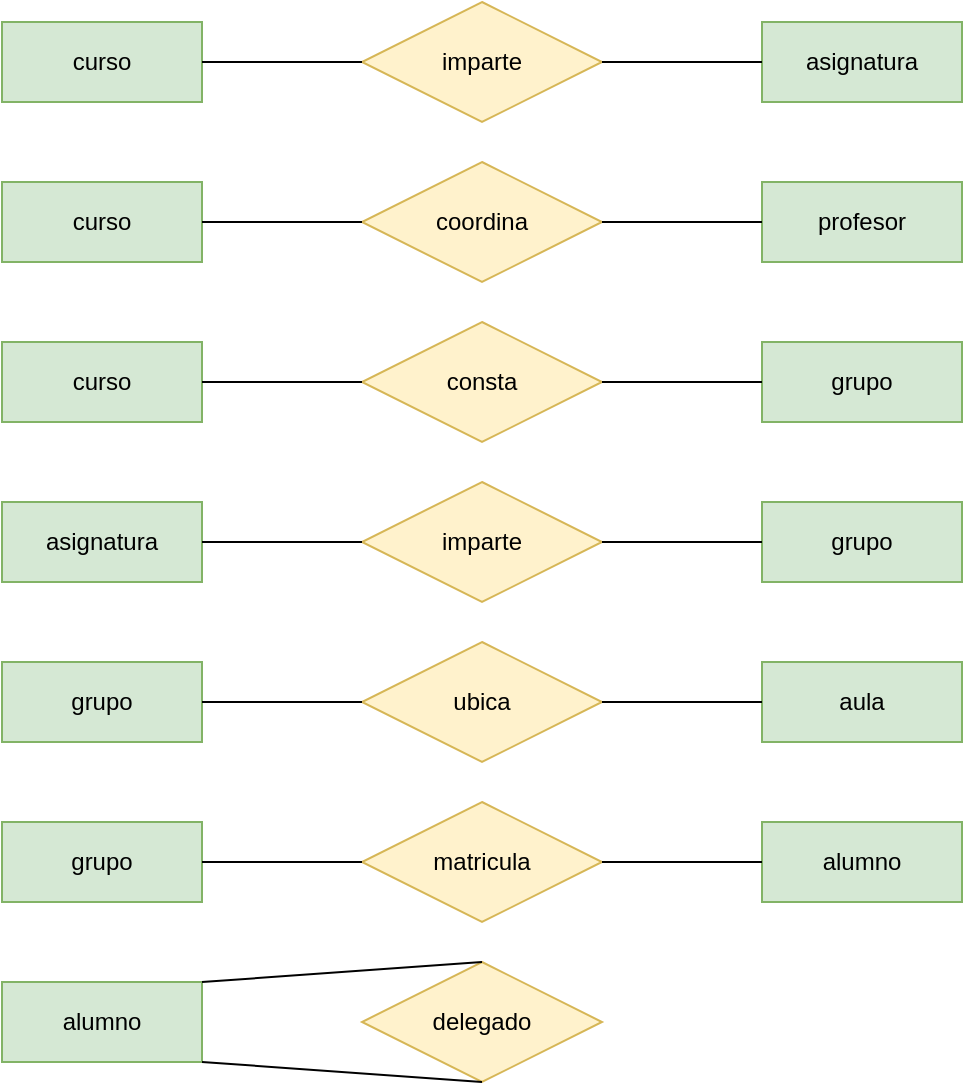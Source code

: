<mxfile version="20.5.1" type="github" pages="4"><diagram id="TC0Hv5AZX2qjmcJ6zDMy" name="Paso 1"><mxGraphModel dx="1304" dy="567" grid="1" gridSize="10" guides="1" tooltips="1" connect="1" arrows="1" fold="1" page="1" pageScale="1" pageWidth="827" pageHeight="1169" math="0" shadow="0"><root><mxCell id="0"/><mxCell id="1" parent="0"/><mxCell id="OsFMg6YtPlzBFQApEZYc-5" value="asignatura" style="whiteSpace=wrap;html=1;align=center;fillColor=#d5e8d4;strokeColor=#82b366;" vertex="1" parent="1"><mxGeometry x="440" y="320" width="100" height="40" as="geometry"/></mxCell><mxCell id="OsFMg6YtPlzBFQApEZYc-6" value="curso" style="whiteSpace=wrap;html=1;align=center;fillColor=#d5e8d4;strokeColor=#82b366;" vertex="1" parent="1"><mxGeometry x="60" y="320" width="100" height="40" as="geometry"/></mxCell><mxCell id="OsFMg6YtPlzBFQApEZYc-7" value="imparte" style="shape=rhombus;perimeter=rhombusPerimeter;whiteSpace=wrap;html=1;align=center;fillColor=#fff2cc;strokeColor=#d6b656;" vertex="1" parent="1"><mxGeometry x="240" y="310" width="120" height="60" as="geometry"/></mxCell><mxCell id="OsFMg6YtPlzBFQApEZYc-13" value="curso" style="whiteSpace=wrap;html=1;align=center;fillColor=#d5e8d4;strokeColor=#82b366;" vertex="1" parent="1"><mxGeometry x="60" y="400" width="100" height="40" as="geometry"/></mxCell><mxCell id="OsFMg6YtPlzBFQApEZYc-14" value="coordina" style="shape=rhombus;perimeter=rhombusPerimeter;whiteSpace=wrap;html=1;align=center;fillColor=#fff2cc;strokeColor=#d6b656;" vertex="1" parent="1"><mxGeometry x="240" y="390" width="120" height="60" as="geometry"/></mxCell><mxCell id="OsFMg6YtPlzBFQApEZYc-15" value="profesor" style="whiteSpace=wrap;html=1;align=center;fillColor=#d5e8d4;strokeColor=#82b366;" vertex="1" parent="1"><mxGeometry x="440" y="400" width="100" height="40" as="geometry"/></mxCell><mxCell id="OsFMg6YtPlzBFQApEZYc-16" value="curso" style="whiteSpace=wrap;html=1;align=center;fillColor=#d5e8d4;strokeColor=#82b366;" vertex="1" parent="1"><mxGeometry x="60" y="480" width="100" height="40" as="geometry"/></mxCell><mxCell id="OsFMg6YtPlzBFQApEZYc-17" value="consta" style="shape=rhombus;perimeter=rhombusPerimeter;whiteSpace=wrap;html=1;align=center;fillColor=#fff2cc;strokeColor=#d6b656;" vertex="1" parent="1"><mxGeometry x="240" y="470" width="120" height="60" as="geometry"/></mxCell><mxCell id="OsFMg6YtPlzBFQApEZYc-18" value="grupo" style="whiteSpace=wrap;html=1;align=center;fillColor=#d5e8d4;strokeColor=#82b366;" vertex="1" parent="1"><mxGeometry x="440" y="480" width="100" height="40" as="geometry"/></mxCell><mxCell id="OsFMg6YtPlzBFQApEZYc-19" value="asignatura" style="whiteSpace=wrap;html=1;align=center;fillColor=#d5e8d4;strokeColor=#82b366;" vertex="1" parent="1"><mxGeometry x="60" y="560" width="100" height="40" as="geometry"/></mxCell><mxCell id="OsFMg6YtPlzBFQApEZYc-20" value="imparte" style="shape=rhombus;perimeter=rhombusPerimeter;whiteSpace=wrap;html=1;align=center;fillColor=#fff2cc;strokeColor=#d6b656;" vertex="1" parent="1"><mxGeometry x="240" y="550" width="120" height="60" as="geometry"/></mxCell><mxCell id="OsFMg6YtPlzBFQApEZYc-21" value="grupo" style="whiteSpace=wrap;html=1;align=center;fillColor=#d5e8d4;strokeColor=#82b366;" vertex="1" parent="1"><mxGeometry x="440" y="560" width="100" height="40" as="geometry"/></mxCell><mxCell id="OsFMg6YtPlzBFQApEZYc-22" value="grupo" style="whiteSpace=wrap;html=1;align=center;fillColor=#d5e8d4;strokeColor=#82b366;" vertex="1" parent="1"><mxGeometry x="60" y="640" width="100" height="40" as="geometry"/></mxCell><mxCell id="OsFMg6YtPlzBFQApEZYc-23" value="ubica" style="shape=rhombus;perimeter=rhombusPerimeter;whiteSpace=wrap;html=1;align=center;fillColor=#fff2cc;strokeColor=#d6b656;" vertex="1" parent="1"><mxGeometry x="240" y="630" width="120" height="60" as="geometry"/></mxCell><mxCell id="OsFMg6YtPlzBFQApEZYc-24" value="aula" style="whiteSpace=wrap;html=1;align=center;fillColor=#d5e8d4;strokeColor=#82b366;" vertex="1" parent="1"><mxGeometry x="440" y="640" width="100" height="40" as="geometry"/></mxCell><mxCell id="OsFMg6YtPlzBFQApEZYc-26" value="grupo" style="whiteSpace=wrap;html=1;align=center;fillColor=#d5e8d4;strokeColor=#82b366;" vertex="1" parent="1"><mxGeometry x="60" y="720" width="100" height="40" as="geometry"/></mxCell><mxCell id="OsFMg6YtPlzBFQApEZYc-28" value="matricula" style="shape=rhombus;perimeter=rhombusPerimeter;whiteSpace=wrap;html=1;align=center;fillColor=#fff2cc;strokeColor=#d6b656;" vertex="1" parent="1"><mxGeometry x="240" y="710" width="120" height="60" as="geometry"/></mxCell><mxCell id="OsFMg6YtPlzBFQApEZYc-29" value="delegado" style="shape=rhombus;perimeter=rhombusPerimeter;whiteSpace=wrap;html=1;align=center;fillColor=#fff2cc;strokeColor=#d6b656;" vertex="1" parent="1"><mxGeometry x="240" y="790" width="120" height="60" as="geometry"/></mxCell><mxCell id="OsFMg6YtPlzBFQApEZYc-30" value="alumno" style="whiteSpace=wrap;html=1;align=center;fillColor=#d5e8d4;strokeColor=#82b366;" vertex="1" parent="1"><mxGeometry x="440" y="720" width="100" height="40" as="geometry"/></mxCell><mxCell id="OsFMg6YtPlzBFQApEZYc-31" value="alumno" style="whiteSpace=wrap;html=1;align=center;fillColor=#d5e8d4;strokeColor=#82b366;" vertex="1" parent="1"><mxGeometry x="60" y="800" width="100" height="40" as="geometry"/></mxCell><mxCell id="OsFMg6YtPlzBFQApEZYc-32" value="" style="endArrow=none;html=1;rounded=0;exitX=1;exitY=1;exitDx=0;exitDy=0;entryX=0.5;entryY=1;entryDx=0;entryDy=0;" edge="1" parent="1" source="OsFMg6YtPlzBFQApEZYc-31" target="OsFMg6YtPlzBFQApEZYc-29"><mxGeometry relative="1" as="geometry"><mxPoint x="190" y="880" as="sourcePoint"/><mxPoint x="350" y="880" as="targetPoint"/></mxGeometry></mxCell><mxCell id="OsFMg6YtPlzBFQApEZYc-33" value="" style="endArrow=none;html=1;rounded=0;entryX=0.5;entryY=0;entryDx=0;entryDy=0;exitX=1;exitY=0;exitDx=0;exitDy=0;" edge="1" parent="1" source="OsFMg6YtPlzBFQApEZYc-31" target="OsFMg6YtPlzBFQApEZYc-29"><mxGeometry relative="1" as="geometry"><mxPoint x="180" y="780" as="sourcePoint"/><mxPoint x="320" y="780" as="targetPoint"/></mxGeometry></mxCell><mxCell id="OsFMg6YtPlzBFQApEZYc-34" value="" style="endArrow=none;html=1;rounded=0;exitX=1;exitY=0.5;exitDx=0;exitDy=0;entryX=0;entryY=0.5;entryDx=0;entryDy=0;" edge="1" parent="1" source="OsFMg6YtPlzBFQApEZYc-26" target="OsFMg6YtPlzBFQApEZYc-28"><mxGeometry relative="1" as="geometry"><mxPoint x="180" y="770" as="sourcePoint"/><mxPoint x="340" y="770" as="targetPoint"/></mxGeometry></mxCell><mxCell id="OsFMg6YtPlzBFQApEZYc-35" value="" style="endArrow=none;html=1;rounded=0;exitX=1;exitY=0.5;exitDx=0;exitDy=0;entryX=0;entryY=0.5;entryDx=0;entryDy=0;" edge="1" parent="1" source="OsFMg6YtPlzBFQApEZYc-28" target="OsFMg6YtPlzBFQApEZYc-30"><mxGeometry relative="1" as="geometry"><mxPoint x="390" y="700" as="sourcePoint"/><mxPoint x="550" y="700" as="targetPoint"/></mxGeometry></mxCell><mxCell id="OsFMg6YtPlzBFQApEZYc-36" value="" style="endArrow=none;html=1;rounded=0;exitX=1;exitY=0.5;exitDx=0;exitDy=0;entryX=0;entryY=0.5;entryDx=0;entryDy=0;" edge="1" parent="1" source="OsFMg6YtPlzBFQApEZYc-23" target="OsFMg6YtPlzBFQApEZYc-24"><mxGeometry relative="1" as="geometry"><mxPoint x="430" y="690" as="sourcePoint"/><mxPoint x="590" y="690" as="targetPoint"/></mxGeometry></mxCell><mxCell id="OsFMg6YtPlzBFQApEZYc-37" value="" style="endArrow=none;html=1;rounded=0;exitX=1;exitY=0.5;exitDx=0;exitDy=0;entryX=0;entryY=0.5;entryDx=0;entryDy=0;" edge="1" parent="1" source="OsFMg6YtPlzBFQApEZYc-22" target="OsFMg6YtPlzBFQApEZYc-23"><mxGeometry relative="1" as="geometry"><mxPoint x="220" y="610" as="sourcePoint"/><mxPoint x="380" y="610" as="targetPoint"/></mxGeometry></mxCell><mxCell id="OsFMg6YtPlzBFQApEZYc-38" value="" style="endArrow=none;html=1;rounded=0;exitX=1;exitY=0.5;exitDx=0;exitDy=0;entryX=0;entryY=0.5;entryDx=0;entryDy=0;" edge="1" parent="1" source="OsFMg6YtPlzBFQApEZYc-19" target="OsFMg6YtPlzBFQApEZYc-20"><mxGeometry relative="1" as="geometry"><mxPoint x="230" y="620" as="sourcePoint"/><mxPoint x="390" y="620" as="targetPoint"/></mxGeometry></mxCell><mxCell id="OsFMg6YtPlzBFQApEZYc-39" value="" style="endArrow=none;html=1;rounded=0;exitX=1;exitY=0.5;exitDx=0;exitDy=0;entryX=0;entryY=0.5;entryDx=0;entryDy=0;" edge="1" parent="1" source="OsFMg6YtPlzBFQApEZYc-20" target="OsFMg6YtPlzBFQApEZYc-21"><mxGeometry relative="1" as="geometry"><mxPoint x="410" y="550" as="sourcePoint"/><mxPoint x="570" y="550" as="targetPoint"/></mxGeometry></mxCell><mxCell id="OsFMg6YtPlzBFQApEZYc-40" value="" style="endArrow=none;html=1;rounded=0;exitX=1;exitY=0.5;exitDx=0;exitDy=0;entryX=0;entryY=0.5;entryDx=0;entryDy=0;" edge="1" parent="1" source="OsFMg6YtPlzBFQApEZYc-17" target="OsFMg6YtPlzBFQApEZYc-18"><mxGeometry relative="1" as="geometry"><mxPoint x="410" y="440" as="sourcePoint"/><mxPoint x="570" y="440" as="targetPoint"/></mxGeometry></mxCell><mxCell id="OsFMg6YtPlzBFQApEZYc-41" value="" style="endArrow=none;html=1;rounded=0;exitX=1;exitY=0.5;exitDx=0;exitDy=0;entryX=0;entryY=0.5;entryDx=0;entryDy=0;" edge="1" parent="1" source="OsFMg6YtPlzBFQApEZYc-16" target="OsFMg6YtPlzBFQApEZYc-17"><mxGeometry relative="1" as="geometry"><mxPoint x="220" y="460" as="sourcePoint"/><mxPoint x="380" y="460" as="targetPoint"/></mxGeometry></mxCell><mxCell id="OsFMg6YtPlzBFQApEZYc-42" value="" style="endArrow=none;html=1;rounded=0;exitX=1;exitY=0.5;exitDx=0;exitDy=0;entryX=0;entryY=0.5;entryDx=0;entryDy=0;" edge="1" parent="1" source="OsFMg6YtPlzBFQApEZYc-13" target="OsFMg6YtPlzBFQApEZYc-14"><mxGeometry relative="1" as="geometry"><mxPoint x="210" y="380" as="sourcePoint"/><mxPoint x="370" y="380" as="targetPoint"/></mxGeometry></mxCell><mxCell id="OsFMg6YtPlzBFQApEZYc-43" value="" style="endArrow=none;html=1;rounded=0;exitX=1;exitY=0.5;exitDx=0;exitDy=0;entryX=0;entryY=0.5;entryDx=0;entryDy=0;" edge="1" parent="1" source="OsFMg6YtPlzBFQApEZYc-14" target="OsFMg6YtPlzBFQApEZYc-15"><mxGeometry relative="1" as="geometry"><mxPoint x="390" y="380" as="sourcePoint"/><mxPoint x="550" y="380" as="targetPoint"/></mxGeometry></mxCell><mxCell id="OsFMg6YtPlzBFQApEZYc-44" value="" style="endArrow=none;html=1;rounded=0;exitX=1;exitY=0.5;exitDx=0;exitDy=0;entryX=0;entryY=0.5;entryDx=0;entryDy=0;" edge="1" parent="1" source="OsFMg6YtPlzBFQApEZYc-7" target="OsFMg6YtPlzBFQApEZYc-5"><mxGeometry relative="1" as="geometry"><mxPoint x="370" y="380" as="sourcePoint"/><mxPoint x="530" y="380" as="targetPoint"/></mxGeometry></mxCell><mxCell id="OsFMg6YtPlzBFQApEZYc-45" value="" style="endArrow=none;html=1;rounded=0;exitX=1;exitY=0.5;exitDx=0;exitDy=0;entryX=0;entryY=0.5;entryDx=0;entryDy=0;" edge="1" parent="1" source="OsFMg6YtPlzBFQApEZYc-6" target="OsFMg6YtPlzBFQApEZYc-7"><mxGeometry relative="1" as="geometry"><mxPoint x="200" y="300" as="sourcePoint"/><mxPoint x="360" y="310" as="targetPoint"/></mxGeometry></mxCell></root></mxGraphModel></diagram><diagram name="Paso 2" id="OcumErJ5Cbqp-bGHdsdq"><mxGraphModel dx="1108" dy="482" grid="1" gridSize="10" guides="1" tooltips="1" connect="1" arrows="1" fold="1" page="1" pageScale="1" pageWidth="827" pageHeight="1169" math="0" shadow="0"><root><mxCell id="LqQpkhVEGq5_fsGBJdNf-0"/><mxCell id="LqQpkhVEGq5_fsGBJdNf-1" parent="LqQpkhVEGq5_fsGBJdNf-0"/><mxCell id="LqQpkhVEGq5_fsGBJdNf-3" value="asignatura" style="whiteSpace=wrap;html=1;align=center;fillColor=#d5e8d4;strokeColor=#82b366;" vertex="1" parent="LqQpkhVEGq5_fsGBJdNf-1"><mxGeometry x="1210" y="320" width="100" height="40" as="geometry"/></mxCell><mxCell id="LqQpkhVEGq5_fsGBJdNf-4" value="curso" style="whiteSpace=wrap;html=1;align=center;fillColor=#d5e8d4;strokeColor=#82b366;" vertex="1" parent="LqQpkhVEGq5_fsGBJdNf-1"><mxGeometry x="810" y="320" width="100" height="40" as="geometry"/></mxCell><mxCell id="LqQpkhVEGq5_fsGBJdNf-5" value="imparte" style="shape=rhombus;perimeter=rhombusPerimeter;whiteSpace=wrap;html=1;align=center;fillColor=#fff2cc;strokeColor=#d6b656;" vertex="1" parent="LqQpkhVEGq5_fsGBJdNf-1"><mxGeometry x="990" y="310" width="120" height="60" as="geometry"/></mxCell><mxCell id="LqQpkhVEGq5_fsGBJdNf-7" value="coordina" style="shape=rhombus;perimeter=rhombusPerimeter;whiteSpace=wrap;html=1;align=center;fillColor=#fff2cc;strokeColor=#d6b656;" vertex="1" parent="LqQpkhVEGq5_fsGBJdNf-1"><mxGeometry x="800" y="450" width="120" height="60" as="geometry"/></mxCell><mxCell id="LqQpkhVEGq5_fsGBJdNf-8" value="profesor" style="whiteSpace=wrap;html=1;align=center;fillColor=#d5e8d4;strokeColor=#82b366;" vertex="1" parent="LqQpkhVEGq5_fsGBJdNf-1"><mxGeometry x="810" y="600" width="100" height="40" as="geometry"/></mxCell><mxCell id="LqQpkhVEGq5_fsGBJdNf-10" value="consta" style="shape=rhombus;perimeter=rhombusPerimeter;whiteSpace=wrap;html=1;align=center;fillColor=#fff2cc;strokeColor=#d6b656;" vertex="1" parent="LqQpkhVEGq5_fsGBJdNf-1"><mxGeometry x="600" y="310" width="120" height="60" as="geometry"/></mxCell><mxCell id="LqQpkhVEGq5_fsGBJdNf-11" value="grupo" style="whiteSpace=wrap;html=1;align=center;fillColor=#d5e8d4;strokeColor=#82b366;" vertex="1" parent="LqQpkhVEGq5_fsGBJdNf-1"><mxGeometry x="420" y="320" width="100" height="40" as="geometry"/></mxCell><mxCell id="LqQpkhVEGq5_fsGBJdNf-13" value="imparte" style="shape=rhombus;perimeter=rhombusPerimeter;whiteSpace=wrap;html=1;align=center;fillColor=#fff2cc;strokeColor=#d6b656;" vertex="1" parent="LqQpkhVEGq5_fsGBJdNf-1"><mxGeometry x="1400" y="310" width="120" height="60" as="geometry"/></mxCell><mxCell id="LqQpkhVEGq5_fsGBJdNf-14" value="grupo" style="whiteSpace=wrap;html=1;align=center;fillColor=#d5e8d4;strokeColor=#82b366;" vertex="1" parent="LqQpkhVEGq5_fsGBJdNf-1"><mxGeometry x="1610" y="320" width="100" height="40" as="geometry"/></mxCell><mxCell id="LqQpkhVEGq5_fsGBJdNf-16" value="ubica" style="shape=rhombus;perimeter=rhombusPerimeter;whiteSpace=wrap;html=1;align=center;fillColor=#fff2cc;strokeColor=#d6b656;" vertex="1" parent="LqQpkhVEGq5_fsGBJdNf-1"><mxGeometry x="1800" y="310" width="120" height="60" as="geometry"/></mxCell><mxCell id="LqQpkhVEGq5_fsGBJdNf-17" value="aula" style="whiteSpace=wrap;html=1;align=center;fillColor=#d5e8d4;strokeColor=#82b366;" vertex="1" parent="LqQpkhVEGq5_fsGBJdNf-1"><mxGeometry x="2000" y="320" width="100" height="40" as="geometry"/></mxCell><mxCell id="LqQpkhVEGq5_fsGBJdNf-19" value="matricula" style="shape=rhombus;perimeter=rhombusPerimeter;whiteSpace=wrap;html=1;align=center;fillColor=#fff2cc;strokeColor=#d6b656;" vertex="1" parent="LqQpkhVEGq5_fsGBJdNf-1"><mxGeometry x="1600" y="450" width="120" height="60" as="geometry"/></mxCell><mxCell id="LqQpkhVEGq5_fsGBJdNf-20" value="delegado" style="shape=rhombus;perimeter=rhombusPerimeter;whiteSpace=wrap;html=1;align=center;fillColor=#fff2cc;strokeColor=#d6b656;" vertex="1" parent="LqQpkhVEGq5_fsGBJdNf-1"><mxGeometry x="1600" y="720" width="120" height="60" as="geometry"/></mxCell><mxCell id="LqQpkhVEGq5_fsGBJdNf-21" value="alumno" style="whiteSpace=wrap;html=1;align=center;fillColor=#d5e8d4;strokeColor=#82b366;" vertex="1" parent="LqQpkhVEGq5_fsGBJdNf-1"><mxGeometry x="1610" y="610" width="100" height="40" as="geometry"/></mxCell><mxCell id="LqQpkhVEGq5_fsGBJdNf-27" value="" style="endArrow=none;html=1;rounded=0;exitX=1;exitY=0.5;exitDx=0;exitDy=0;entryX=0;entryY=0.5;entryDx=0;entryDy=0;" edge="1" parent="LqQpkhVEGq5_fsGBJdNf-1" source="LqQpkhVEGq5_fsGBJdNf-16" target="LqQpkhVEGq5_fsGBJdNf-17"><mxGeometry relative="1" as="geometry"><mxPoint x="1990" y="370" as="sourcePoint"/><mxPoint x="2150" y="370" as="targetPoint"/></mxGeometry></mxCell><mxCell id="LqQpkhVEGq5_fsGBJdNf-29" value="" style="endArrow=none;html=1;rounded=0;exitX=1;exitY=0.5;exitDx=0;exitDy=0;entryX=0;entryY=0.5;entryDx=0;entryDy=0;" edge="1" parent="LqQpkhVEGq5_fsGBJdNf-1" source="LqQpkhVEGq5_fsGBJdNf-3" target="LqQpkhVEGq5_fsGBJdNf-13"><mxGeometry relative="1" as="geometry"><mxPoint x="1320" y="340" as="sourcePoint"/><mxPoint x="1550" y="380" as="targetPoint"/></mxGeometry></mxCell><mxCell id="LqQpkhVEGq5_fsGBJdNf-30" value="" style="endArrow=none;html=1;rounded=0;exitX=1;exitY=0.5;exitDx=0;exitDy=0;entryX=0;entryY=0.5;entryDx=0;entryDy=0;" edge="1" parent="LqQpkhVEGq5_fsGBJdNf-1" source="LqQpkhVEGq5_fsGBJdNf-13" target="LqQpkhVEGq5_fsGBJdNf-14"><mxGeometry relative="1" as="geometry"><mxPoint x="1570" y="310" as="sourcePoint"/><mxPoint x="1730" y="310" as="targetPoint"/></mxGeometry></mxCell><mxCell id="LqQpkhVEGq5_fsGBJdNf-34" value="" style="endArrow=none;html=1;rounded=0;exitX=0.5;exitY=1;exitDx=0;exitDy=0;entryX=0.5;entryY=0;entryDx=0;entryDy=0;" edge="1" parent="LqQpkhVEGq5_fsGBJdNf-1" source="LqQpkhVEGq5_fsGBJdNf-7" target="LqQpkhVEGq5_fsGBJdNf-8"><mxGeometry relative="1" as="geometry"><mxPoint x="1140" y="380" as="sourcePoint"/><mxPoint x="1300" y="380" as="targetPoint"/></mxGeometry></mxCell><mxCell id="LqQpkhVEGq5_fsGBJdNf-35" value="" style="endArrow=none;html=1;rounded=0;exitX=1;exitY=0.5;exitDx=0;exitDy=0;entryX=0;entryY=0.5;entryDx=0;entryDy=0;" edge="1" parent="LqQpkhVEGq5_fsGBJdNf-1" source="LqQpkhVEGq5_fsGBJdNf-5" target="LqQpkhVEGq5_fsGBJdNf-3"><mxGeometry relative="1" as="geometry"><mxPoint x="1120" y="380" as="sourcePoint"/><mxPoint x="1280" y="380" as="targetPoint"/></mxGeometry></mxCell><mxCell id="LqQpkhVEGq5_fsGBJdNf-36" value="" style="endArrow=none;html=1;rounded=0;exitX=1;exitY=0.5;exitDx=0;exitDy=0;entryX=0;entryY=0.5;entryDx=0;entryDy=0;" edge="1" parent="LqQpkhVEGq5_fsGBJdNf-1" source="LqQpkhVEGq5_fsGBJdNf-4" target="LqQpkhVEGq5_fsGBJdNf-5"><mxGeometry relative="1" as="geometry"><mxPoint x="950" y="300" as="sourcePoint"/><mxPoint x="1110" y="310" as="targetPoint"/></mxGeometry></mxCell><mxCell id="xXUNxVzltcIijGEUnSV3-0" value="" style="endArrow=none;html=1;rounded=0;exitX=0.5;exitY=0;exitDx=0;exitDy=0;entryX=0.5;entryY=1;entryDx=0;entryDy=0;" edge="1" parent="LqQpkhVEGq5_fsGBJdNf-1" source="LqQpkhVEGq5_fsGBJdNf-7" target="LqQpkhVEGq5_fsGBJdNf-4"><mxGeometry relative="1" as="geometry"><mxPoint x="850" y="410" as="sourcePoint"/><mxPoint x="1010" y="410" as="targetPoint"/></mxGeometry></mxCell><mxCell id="xXUNxVzltcIijGEUnSV3-1" value="" style="endArrow=none;html=1;rounded=0;entryX=0;entryY=0.5;entryDx=0;entryDy=0;exitX=1;exitY=0.5;exitDx=0;exitDy=0;" edge="1" parent="LqQpkhVEGq5_fsGBJdNf-1" source="LqQpkhVEGq5_fsGBJdNf-10" target="LqQpkhVEGq5_fsGBJdNf-4"><mxGeometry relative="1" as="geometry"><mxPoint x="620" y="420" as="sourcePoint"/><mxPoint x="780" y="420" as="targetPoint"/></mxGeometry></mxCell><mxCell id="xXUNxVzltcIijGEUnSV3-2" value="" style="endArrow=none;html=1;rounded=0;exitX=1;exitY=0.5;exitDx=0;exitDy=0;entryX=0;entryY=0.5;entryDx=0;entryDy=0;" edge="1" parent="LqQpkhVEGq5_fsGBJdNf-1" source="LqQpkhVEGq5_fsGBJdNf-11" target="LqQpkhVEGq5_fsGBJdNf-10"><mxGeometry relative="1" as="geometry"><mxPoint x="500" y="390" as="sourcePoint"/><mxPoint x="660" y="390" as="targetPoint"/></mxGeometry></mxCell><mxCell id="xXUNxVzltcIijGEUnSV3-3" value="" style="endArrow=none;html=1;rounded=0;entryX=0;entryY=0.5;entryDx=0;entryDy=0;exitX=1;exitY=0.5;exitDx=0;exitDy=0;" edge="1" parent="LqQpkhVEGq5_fsGBJdNf-1" source="LqQpkhVEGq5_fsGBJdNf-14" target="LqQpkhVEGq5_fsGBJdNf-16"><mxGeometry relative="1" as="geometry"><mxPoint x="1600" y="440" as="sourcePoint"/><mxPoint x="1760" y="440" as="targetPoint"/></mxGeometry></mxCell><mxCell id="xXUNxVzltcIijGEUnSV3-4" value="" style="endArrow=none;html=1;rounded=0;exitX=0.5;exitY=1;exitDx=0;exitDy=0;entryX=0.5;entryY=0;entryDx=0;entryDy=0;" edge="1" parent="LqQpkhVEGq5_fsGBJdNf-1" source="LqQpkhVEGq5_fsGBJdNf-14" target="LqQpkhVEGq5_fsGBJdNf-19"><mxGeometry relative="1" as="geometry"><mxPoint x="1690" y="430" as="sourcePoint"/><mxPoint x="1850" y="430" as="targetPoint"/></mxGeometry></mxCell><mxCell id="xXUNxVzltcIijGEUnSV3-5" value="" style="endArrow=none;html=1;rounded=0;exitX=0.5;exitY=1;exitDx=0;exitDy=0;entryX=0.5;entryY=0;entryDx=0;entryDy=0;" edge="1" parent="LqQpkhVEGq5_fsGBJdNf-1" source="LqQpkhVEGq5_fsGBJdNf-19" target="LqQpkhVEGq5_fsGBJdNf-21"><mxGeometry relative="1" as="geometry"><mxPoint x="1630" y="560" as="sourcePoint"/><mxPoint x="1790" y="560" as="targetPoint"/></mxGeometry></mxCell><mxCell id="xXUNxVzltcIijGEUnSV3-6" value="" style="endArrow=none;html=1;rounded=0;exitX=0;exitY=1;exitDx=0;exitDy=0;entryX=0;entryY=0.5;entryDx=0;entryDy=0;" edge="1" parent="LqQpkhVEGq5_fsGBJdNf-1" source="LqQpkhVEGq5_fsGBJdNf-21" target="LqQpkhVEGq5_fsGBJdNf-20"><mxGeometry relative="1" as="geometry"><mxPoint x="1440" y="710" as="sourcePoint"/><mxPoint x="1600" y="710" as="targetPoint"/></mxGeometry></mxCell><mxCell id="xXUNxVzltcIijGEUnSV3-7" value="" style="endArrow=none;html=1;rounded=0;exitX=1;exitY=1;exitDx=0;exitDy=0;entryX=1;entryY=0.5;entryDx=0;entryDy=0;" edge="1" parent="LqQpkhVEGq5_fsGBJdNf-1" source="LqQpkhVEGq5_fsGBJdNf-21" target="LqQpkhVEGq5_fsGBJdNf-20"><mxGeometry relative="1" as="geometry"><mxPoint x="1710" y="690" as="sourcePoint"/><mxPoint x="1870" y="690" as="targetPoint"/></mxGeometry></mxCell></root></mxGraphModel></diagram><diagram name="Paso 3" id="QUT-dP-wpBV5YBFnh9FE"><mxGraphModel dx="1108" dy="482" grid="1" gridSize="10" guides="1" tooltips="1" connect="1" arrows="1" fold="1" page="1" pageScale="1" pageWidth="827" pageHeight="1169" math="0" shadow="0"><root><mxCell id="6n3fOjmGaAJ5yE54sguQ-0"/><mxCell id="6n3fOjmGaAJ5yE54sguQ-1" parent="6n3fOjmGaAJ5yE54sguQ-0"/><mxCell id="6n3fOjmGaAJ5yE54sguQ-2" value="asignatura" style="whiteSpace=wrap;html=1;align=center;fillColor=#d5e8d4;strokeColor=#82b366;" vertex="1" parent="6n3fOjmGaAJ5yE54sguQ-1"><mxGeometry x="1210" y="320" width="100" height="40" as="geometry"/></mxCell><mxCell id="6n3fOjmGaAJ5yE54sguQ-3" value="curso" style="whiteSpace=wrap;html=1;align=center;fillColor=#d5e8d4;strokeColor=#82b366;" vertex="1" parent="6n3fOjmGaAJ5yE54sguQ-1"><mxGeometry x="810" y="320" width="100" height="40" as="geometry"/></mxCell><mxCell id="6n3fOjmGaAJ5yE54sguQ-4" value="imparte" style="shape=rhombus;perimeter=rhombusPerimeter;whiteSpace=wrap;html=1;align=center;fillColor=#fff2cc;strokeColor=#d6b656;" vertex="1" parent="6n3fOjmGaAJ5yE54sguQ-1"><mxGeometry x="990" y="310" width="120" height="60" as="geometry"/></mxCell><mxCell id="6n3fOjmGaAJ5yE54sguQ-5" value="coordina" style="shape=rhombus;perimeter=rhombusPerimeter;whiteSpace=wrap;html=1;align=center;fillColor=#fff2cc;strokeColor=#d6b656;" vertex="1" parent="6n3fOjmGaAJ5yE54sguQ-1"><mxGeometry x="800" y="450" width="120" height="60" as="geometry"/></mxCell><mxCell id="6n3fOjmGaAJ5yE54sguQ-6" value="profesor" style="whiteSpace=wrap;html=1;align=center;fillColor=#d5e8d4;strokeColor=#82b366;" vertex="1" parent="6n3fOjmGaAJ5yE54sguQ-1"><mxGeometry x="810" y="600" width="100" height="40" as="geometry"/></mxCell><mxCell id="6n3fOjmGaAJ5yE54sguQ-7" value="consta" style="shape=rhombus;perimeter=rhombusPerimeter;whiteSpace=wrap;html=1;align=center;fillColor=#fff2cc;strokeColor=#d6b656;" vertex="1" parent="6n3fOjmGaAJ5yE54sguQ-1"><mxGeometry x="600" y="310" width="120" height="60" as="geometry"/></mxCell><mxCell id="6n3fOjmGaAJ5yE54sguQ-8" value="grupo" style="whiteSpace=wrap;html=1;align=center;fillColor=#d5e8d4;strokeColor=#82b366;" vertex="1" parent="6n3fOjmGaAJ5yE54sguQ-1"><mxGeometry x="420" y="320" width="100" height="40" as="geometry"/></mxCell><mxCell id="6n3fOjmGaAJ5yE54sguQ-9" value="imparte" style="shape=rhombus;perimeter=rhombusPerimeter;whiteSpace=wrap;html=1;align=center;fillColor=#fff2cc;strokeColor=#d6b656;" vertex="1" parent="6n3fOjmGaAJ5yE54sguQ-1"><mxGeometry x="1400" y="310" width="120" height="60" as="geometry"/></mxCell><mxCell id="6n3fOjmGaAJ5yE54sguQ-10" value="grupo" style="whiteSpace=wrap;html=1;align=center;fillColor=#d5e8d4;strokeColor=#82b366;" vertex="1" parent="6n3fOjmGaAJ5yE54sguQ-1"><mxGeometry x="1610" y="320" width="100" height="40" as="geometry"/></mxCell><mxCell id="6n3fOjmGaAJ5yE54sguQ-11" value="ubica" style="shape=rhombus;perimeter=rhombusPerimeter;whiteSpace=wrap;html=1;align=center;fillColor=#fff2cc;strokeColor=#d6b656;" vertex="1" parent="6n3fOjmGaAJ5yE54sguQ-1"><mxGeometry x="1800" y="310" width="120" height="60" as="geometry"/></mxCell><mxCell id="6n3fOjmGaAJ5yE54sguQ-12" value="aula" style="whiteSpace=wrap;html=1;align=center;fillColor=#d5e8d4;strokeColor=#82b366;" vertex="1" parent="6n3fOjmGaAJ5yE54sguQ-1"><mxGeometry x="2000" y="320" width="100" height="40" as="geometry"/></mxCell><mxCell id="6n3fOjmGaAJ5yE54sguQ-13" value="matricula" style="shape=rhombus;perimeter=rhombusPerimeter;whiteSpace=wrap;html=1;align=center;fillColor=#fff2cc;strokeColor=#d6b656;" vertex="1" parent="6n3fOjmGaAJ5yE54sguQ-1"><mxGeometry x="1600" y="450" width="120" height="60" as="geometry"/></mxCell><mxCell id="6n3fOjmGaAJ5yE54sguQ-14" value="delegado" style="shape=rhombus;perimeter=rhombusPerimeter;whiteSpace=wrap;html=1;align=center;fillColor=#fff2cc;strokeColor=#d6b656;" vertex="1" parent="6n3fOjmGaAJ5yE54sguQ-1"><mxGeometry x="1600" y="690" width="120" height="60" as="geometry"/></mxCell><mxCell id="6n3fOjmGaAJ5yE54sguQ-15" style="edgeStyle=orthogonalEdgeStyle;rounded=0;orthogonalLoop=1;jettySize=auto;html=1;exitX=0.75;exitY=1;exitDx=0;exitDy=0;entryX=1;entryY=0.5;entryDx=0;entryDy=0;endArrow=none;endFill=0;" edge="1" parent="6n3fOjmGaAJ5yE54sguQ-1" source="6n3fOjmGaAJ5yE54sguQ-19" target="6n3fOjmGaAJ5yE54sguQ-14"><mxGeometry relative="1" as="geometry"/></mxCell><mxCell id="6n3fOjmGaAJ5yE54sguQ-17" style="edgeStyle=orthogonalEdgeStyle;rounded=0;orthogonalLoop=1;jettySize=auto;html=1;exitX=0.25;exitY=1;exitDx=0;exitDy=0;entryX=0;entryY=0.5;entryDx=0;entryDy=0;endArrow=none;endFill=0;" edge="1" parent="6n3fOjmGaAJ5yE54sguQ-1" source="6n3fOjmGaAJ5yE54sguQ-19" target="6n3fOjmGaAJ5yE54sguQ-14"><mxGeometry relative="1" as="geometry"/></mxCell><mxCell id="6n3fOjmGaAJ5yE54sguQ-19" value="alumno" style="whiteSpace=wrap;html=1;align=center;fillColor=#d5e8d4;strokeColor=#82b366;" vertex="1" parent="6n3fOjmGaAJ5yE54sguQ-1"><mxGeometry x="1610" y="600" width="100" height="40" as="geometry"/></mxCell><mxCell id="6n3fOjmGaAJ5yE54sguQ-20" value="" style="endArrow=none;html=1;rounded=0;exitX=1;exitY=0.5;exitDx=0;exitDy=0;entryX=0;entryY=0.5;entryDx=0;entryDy=0;" edge="1" parent="6n3fOjmGaAJ5yE54sguQ-1" source="6n3fOjmGaAJ5yE54sguQ-11" target="6n3fOjmGaAJ5yE54sguQ-12"><mxGeometry relative="1" as="geometry"><mxPoint x="1990" y="370" as="sourcePoint"/><mxPoint x="2150" y="370" as="targetPoint"/></mxGeometry></mxCell><mxCell id="6n3fOjmGaAJ5yE54sguQ-22" value="" style="endArrow=none;html=1;rounded=0;exitX=1;exitY=0.5;exitDx=0;exitDy=0;entryX=0;entryY=0.5;entryDx=0;entryDy=0;" edge="1" parent="6n3fOjmGaAJ5yE54sguQ-1" source="6n3fOjmGaAJ5yE54sguQ-2" target="6n3fOjmGaAJ5yE54sguQ-9"><mxGeometry relative="1" as="geometry"><mxPoint x="1320" y="340" as="sourcePoint"/><mxPoint x="1550" y="380" as="targetPoint"/></mxGeometry></mxCell><mxCell id="6n3fOjmGaAJ5yE54sguQ-24" value="" style="endArrow=none;html=1;rounded=0;exitX=1;exitY=0.5;exitDx=0;exitDy=0;entryX=0;entryY=0.5;entryDx=0;entryDy=0;" edge="1" parent="6n3fOjmGaAJ5yE54sguQ-1" source="6n3fOjmGaAJ5yE54sguQ-9" target="6n3fOjmGaAJ5yE54sguQ-10"><mxGeometry relative="1" as="geometry"><mxPoint x="1570" y="310" as="sourcePoint"/><mxPoint x="1730" y="310" as="targetPoint"/></mxGeometry></mxCell><mxCell id="6n3fOjmGaAJ5yE54sguQ-26" value="" style="endArrow=none;html=1;rounded=0;exitX=0.5;exitY=1;exitDx=0;exitDy=0;entryX=0.5;entryY=0;entryDx=0;entryDy=0;" edge="1" parent="6n3fOjmGaAJ5yE54sguQ-1" source="6n3fOjmGaAJ5yE54sguQ-5" target="6n3fOjmGaAJ5yE54sguQ-6"><mxGeometry relative="1" as="geometry"><mxPoint x="1140" y="380" as="sourcePoint"/><mxPoint x="1300" y="380" as="targetPoint"/></mxGeometry></mxCell><mxCell id="6n3fOjmGaAJ5yE54sguQ-28" value="" style="endArrow=none;html=1;rounded=0;exitX=1;exitY=0.5;exitDx=0;exitDy=0;entryX=0;entryY=0.5;entryDx=0;entryDy=0;" edge="1" parent="6n3fOjmGaAJ5yE54sguQ-1" source="6n3fOjmGaAJ5yE54sguQ-4" target="6n3fOjmGaAJ5yE54sguQ-2"><mxGeometry relative="1" as="geometry"><mxPoint x="1120" y="380" as="sourcePoint"/><mxPoint x="1280" y="380" as="targetPoint"/></mxGeometry></mxCell><mxCell id="6n3fOjmGaAJ5yE54sguQ-30" value="" style="endArrow=none;html=1;rounded=0;exitX=1;exitY=0.5;exitDx=0;exitDy=0;entryX=0;entryY=0.5;entryDx=0;entryDy=0;" edge="1" parent="6n3fOjmGaAJ5yE54sguQ-1" source="6n3fOjmGaAJ5yE54sguQ-3" target="6n3fOjmGaAJ5yE54sguQ-4"><mxGeometry relative="1" as="geometry"><mxPoint x="950" y="300" as="sourcePoint"/><mxPoint x="1110" y="310" as="targetPoint"/></mxGeometry></mxCell><mxCell id="6n3fOjmGaAJ5yE54sguQ-32" value="" style="endArrow=none;html=1;rounded=0;exitX=0.5;exitY=0;exitDx=0;exitDy=0;entryX=0.5;entryY=1;entryDx=0;entryDy=0;" edge="1" parent="6n3fOjmGaAJ5yE54sguQ-1" source="6n3fOjmGaAJ5yE54sguQ-5" target="6n3fOjmGaAJ5yE54sguQ-3"><mxGeometry relative="1" as="geometry"><mxPoint x="850" y="410" as="sourcePoint"/><mxPoint x="1010" y="410" as="targetPoint"/></mxGeometry></mxCell><mxCell id="6n3fOjmGaAJ5yE54sguQ-34" value="" style="endArrow=none;html=1;rounded=0;entryX=0;entryY=0.5;entryDx=0;entryDy=0;exitX=1;exitY=0.5;exitDx=0;exitDy=0;" edge="1" parent="6n3fOjmGaAJ5yE54sguQ-1" source="6n3fOjmGaAJ5yE54sguQ-7" target="6n3fOjmGaAJ5yE54sguQ-3"><mxGeometry relative="1" as="geometry"><mxPoint x="620" y="420" as="sourcePoint"/><mxPoint x="780" y="420" as="targetPoint"/></mxGeometry></mxCell><mxCell id="6n3fOjmGaAJ5yE54sguQ-36" value="" style="endArrow=none;html=1;rounded=0;exitX=1;exitY=0.5;exitDx=0;exitDy=0;entryX=0;entryY=0.5;entryDx=0;entryDy=0;" edge="1" parent="6n3fOjmGaAJ5yE54sguQ-1" source="6n3fOjmGaAJ5yE54sguQ-8" target="6n3fOjmGaAJ5yE54sguQ-7"><mxGeometry relative="1" as="geometry"><mxPoint x="500" y="390" as="sourcePoint"/><mxPoint x="660" y="390" as="targetPoint"/></mxGeometry></mxCell><mxCell id="6n3fOjmGaAJ5yE54sguQ-38" value="" style="endArrow=none;html=1;rounded=0;entryX=0;entryY=0.5;entryDx=0;entryDy=0;exitX=1;exitY=0.5;exitDx=0;exitDy=0;" edge="1" parent="6n3fOjmGaAJ5yE54sguQ-1" source="6n3fOjmGaAJ5yE54sguQ-10" target="6n3fOjmGaAJ5yE54sguQ-11"><mxGeometry relative="1" as="geometry"><mxPoint x="1600" y="440" as="sourcePoint"/><mxPoint x="1760" y="440" as="targetPoint"/></mxGeometry></mxCell><mxCell id="6n3fOjmGaAJ5yE54sguQ-40" value="" style="endArrow=none;html=1;rounded=0;exitX=0.5;exitY=1;exitDx=0;exitDy=0;entryX=0.5;entryY=0;entryDx=0;entryDy=0;" edge="1" parent="6n3fOjmGaAJ5yE54sguQ-1" source="6n3fOjmGaAJ5yE54sguQ-10" target="6n3fOjmGaAJ5yE54sguQ-13"><mxGeometry relative="1" as="geometry"><mxPoint x="1690" y="430" as="sourcePoint"/><mxPoint x="1850" y="430" as="targetPoint"/></mxGeometry></mxCell><mxCell id="6n3fOjmGaAJ5yE54sguQ-42" value="" style="endArrow=none;html=1;rounded=0;exitX=0.5;exitY=1;exitDx=0;exitDy=0;entryX=0.5;entryY=0;entryDx=0;entryDy=0;" edge="1" parent="6n3fOjmGaAJ5yE54sguQ-1" source="6n3fOjmGaAJ5yE54sguQ-13" target="6n3fOjmGaAJ5yE54sguQ-19"><mxGeometry relative="1" as="geometry"><mxPoint x="1630" y="560" as="sourcePoint"/><mxPoint x="1790" y="560" as="targetPoint"/></mxGeometry></mxCell><mxCell id="6n3fOjmGaAJ5yE54sguQ-44" value="nombre" style="ellipse;whiteSpace=wrap;html=1;align=center;" vertex="1" parent="6n3fOjmGaAJ5yE54sguQ-1"><mxGeometry x="1210" y="240" width="100" height="40" as="geometry"/></mxCell><mxCell id="6n3fOjmGaAJ5yE54sguQ-45" value="" style="endArrow=none;html=1;rounded=0;exitX=0.5;exitY=1;exitDx=0;exitDy=0;entryX=0.5;entryY=0;entryDx=0;entryDy=0;" edge="1" parent="6n3fOjmGaAJ5yE54sguQ-1" source="6n3fOjmGaAJ5yE54sguQ-44" target="6n3fOjmGaAJ5yE54sguQ-2"><mxGeometry relative="1" as="geometry"><mxPoint x="1240" y="300" as="sourcePoint"/><mxPoint x="1400" y="300" as="targetPoint"/></mxGeometry></mxCell><mxCell id="6n3fOjmGaAJ5yE54sguQ-46" value="número" style="ellipse;whiteSpace=wrap;html=1;align=center;fontStyle=4;fillColor=#dae8fc;strokeColor=#6c8ebf;" vertex="1" parent="6n3fOjmGaAJ5yE54sguQ-1"><mxGeometry x="810" y="240" width="100" height="40" as="geometry"/></mxCell><mxCell id="6n3fOjmGaAJ5yE54sguQ-47" value="nombre y apellidos" style="ellipse;whiteSpace=wrap;html=1;align=center;" vertex="1" parent="6n3fOjmGaAJ5yE54sguQ-1"><mxGeometry x="660" y="600" width="100" height="40" as="geometry"/></mxCell><mxCell id="6n3fOjmGaAJ5yE54sguQ-48" value="D.N.I." style="ellipse;whiteSpace=wrap;html=1;align=center;" vertex="1" parent="6n3fOjmGaAJ5yE54sguQ-1"><mxGeometry x="740" y="680" width="100" height="40" as="geometry"/></mxCell><mxCell id="6n3fOjmGaAJ5yE54sguQ-49" value="teléfono" style="ellipse;whiteSpace=wrap;html=1;align=center;" vertex="1" parent="6n3fOjmGaAJ5yE54sguQ-1"><mxGeometry x="880" y="680" width="100" height="40" as="geometry"/></mxCell><mxCell id="6n3fOjmGaAJ5yE54sguQ-50" value="dirección" style="ellipse;whiteSpace=wrap;html=1;align=center;" vertex="1" parent="6n3fOjmGaAJ5yE54sguQ-1"><mxGeometry x="960" y="600" width="100" height="40" as="geometry"/></mxCell><mxCell id="6n3fOjmGaAJ5yE54sguQ-51" value="" style="endArrow=none;html=1;rounded=0;exitX=1;exitY=0.5;exitDx=0;exitDy=0;entryX=0;entryY=0.5;entryDx=0;entryDy=0;" edge="1" parent="6n3fOjmGaAJ5yE54sguQ-1" source="6n3fOjmGaAJ5yE54sguQ-47" target="6n3fOjmGaAJ5yE54sguQ-6"><mxGeometry relative="1" as="geometry"><mxPoint x="780" y="570" as="sourcePoint"/><mxPoint x="940" y="570" as="targetPoint"/></mxGeometry></mxCell><mxCell id="6n3fOjmGaAJ5yE54sguQ-52" value="" style="endArrow=none;html=1;rounded=0;exitX=0.5;exitY=0;exitDx=0;exitDy=0;entryX=0.25;entryY=1;entryDx=0;entryDy=0;" edge="1" parent="6n3fOjmGaAJ5yE54sguQ-1" source="6n3fOjmGaAJ5yE54sguQ-48" target="6n3fOjmGaAJ5yE54sguQ-6"><mxGeometry relative="1" as="geometry"><mxPoint x="810" y="660" as="sourcePoint"/><mxPoint x="970" y="660" as="targetPoint"/></mxGeometry></mxCell><mxCell id="6n3fOjmGaAJ5yE54sguQ-53" value="" style="endArrow=none;html=1;rounded=0;exitX=0.75;exitY=1;exitDx=0;exitDy=0;entryX=0.5;entryY=0;entryDx=0;entryDy=0;" edge="1" parent="6n3fOjmGaAJ5yE54sguQ-1" source="6n3fOjmGaAJ5yE54sguQ-6" target="6n3fOjmGaAJ5yE54sguQ-49"><mxGeometry relative="1" as="geometry"><mxPoint x="900" y="660" as="sourcePoint"/><mxPoint x="1100" y="670" as="targetPoint"/></mxGeometry></mxCell><mxCell id="6n3fOjmGaAJ5yE54sguQ-54" value="" style="endArrow=none;html=1;rounded=0;exitX=1;exitY=0.5;exitDx=0;exitDy=0;entryX=0;entryY=0.5;entryDx=0;entryDy=0;" edge="1" parent="6n3fOjmGaAJ5yE54sguQ-1" source="6n3fOjmGaAJ5yE54sguQ-6" target="6n3fOjmGaAJ5yE54sguQ-50"><mxGeometry relative="1" as="geometry"><mxPoint x="960" y="660" as="sourcePoint"/><mxPoint x="1120" y="660" as="targetPoint"/></mxGeometry></mxCell><mxCell id="6n3fOjmGaAJ5yE54sguQ-55" value="" style="endArrow=none;html=1;rounded=0;exitX=0.5;exitY=1;exitDx=0;exitDy=0;entryX=0.5;entryY=0;entryDx=0;entryDy=0;" edge="1" parent="6n3fOjmGaAJ5yE54sguQ-1" source="6n3fOjmGaAJ5yE54sguQ-46" target="6n3fOjmGaAJ5yE54sguQ-3"><mxGeometry relative="1" as="geometry"><mxPoint x="860" y="300" as="sourcePoint"/><mxPoint x="1020" y="300" as="targetPoint"/></mxGeometry></mxCell><mxCell id="6n3fOjmGaAJ5yE54sguQ-56" value="número" style="ellipse;whiteSpace=wrap;html=1;align=center;" vertex="1" parent="6n3fOjmGaAJ5yE54sguQ-1"><mxGeometry x="2000" y="240" width="100" height="40" as="geometry"/></mxCell><mxCell id="6n3fOjmGaAJ5yE54sguQ-57" value="capacidad" style="ellipse;whiteSpace=wrap;html=1;align=center;" vertex="1" parent="6n3fOjmGaAJ5yE54sguQ-1"><mxGeometry x="2120" y="280" width="100" height="40" as="geometry"/></mxCell><mxCell id="6n3fOjmGaAJ5yE54sguQ-58" value="conexión" style="ellipse;whiteSpace=wrap;html=1;align=center;" vertex="1" parent="6n3fOjmGaAJ5yE54sguQ-1"><mxGeometry x="2120" y="360" width="100" height="40" as="geometry"/></mxCell><mxCell id="6n3fOjmGaAJ5yE54sguQ-59" value="pantalla" style="ellipse;whiteSpace=wrap;html=1;align=center;" vertex="1" parent="6n3fOjmGaAJ5yE54sguQ-1"><mxGeometry x="2000" y="400" width="100" height="40" as="geometry"/></mxCell><mxCell id="6n3fOjmGaAJ5yE54sguQ-60" value="" style="endArrow=none;html=1;rounded=0;entryX=0.5;entryY=1;entryDx=0;entryDy=0;exitX=0.5;exitY=0;exitDx=0;exitDy=0;" edge="1" parent="6n3fOjmGaAJ5yE54sguQ-1" source="6n3fOjmGaAJ5yE54sguQ-12" target="6n3fOjmGaAJ5yE54sguQ-56"><mxGeometry relative="1" as="geometry"><mxPoint x="1880" y="280" as="sourcePoint"/><mxPoint x="2040" y="280" as="targetPoint"/></mxGeometry></mxCell><mxCell id="6n3fOjmGaAJ5yE54sguQ-61" value="" style="endArrow=none;html=1;rounded=0;entryX=0.5;entryY=1;entryDx=0;entryDy=0;exitX=0.5;exitY=0;exitDx=0;exitDy=0;" edge="1" parent="6n3fOjmGaAJ5yE54sguQ-1" source="6n3fOjmGaAJ5yE54sguQ-59" target="6n3fOjmGaAJ5yE54sguQ-12"><mxGeometry relative="1" as="geometry"><mxPoint x="1870" y="390" as="sourcePoint"/><mxPoint x="2030" y="390" as="targetPoint"/></mxGeometry></mxCell><mxCell id="6n3fOjmGaAJ5yE54sguQ-62" value="" style="endArrow=none;html=1;rounded=0;exitX=1;exitY=0;exitDx=0;exitDy=0;entryX=0;entryY=0.5;entryDx=0;entryDy=0;" edge="1" parent="6n3fOjmGaAJ5yE54sguQ-1" source="6n3fOjmGaAJ5yE54sguQ-12" target="6n3fOjmGaAJ5yE54sguQ-57"><mxGeometry relative="1" as="geometry"><mxPoint x="2140" y="340" as="sourcePoint"/><mxPoint x="2300" y="340" as="targetPoint"/></mxGeometry></mxCell><mxCell id="6n3fOjmGaAJ5yE54sguQ-63" value="" style="endArrow=none;html=1;rounded=0;exitX=1;exitY=1;exitDx=0;exitDy=0;entryX=0;entryY=0.5;entryDx=0;entryDy=0;" edge="1" parent="6n3fOjmGaAJ5yE54sguQ-1" source="6n3fOjmGaAJ5yE54sguQ-12" target="6n3fOjmGaAJ5yE54sguQ-58"><mxGeometry relative="1" as="geometry"><mxPoint x="2150" y="350" as="sourcePoint"/><mxPoint x="2310" y="350" as="targetPoint"/></mxGeometry></mxCell><mxCell id="6n3fOjmGaAJ5yE54sguQ-64" value="número" style="ellipse;whiteSpace=wrap;html=1;align=center;" vertex="1" parent="6n3fOjmGaAJ5yE54sguQ-1"><mxGeometry x="1460" y="560" width="100" height="40" as="geometry"/></mxCell><mxCell id="6n3fOjmGaAJ5yE54sguQ-65" value="nombre y apellidos" style="ellipse;whiteSpace=wrap;html=1;align=center;" vertex="1" parent="6n3fOjmGaAJ5yE54sguQ-1"><mxGeometry x="1460" y="640" width="100" height="40" as="geometry"/></mxCell><mxCell id="6n3fOjmGaAJ5yE54sguQ-66" value="dirección" style="ellipse;whiteSpace=wrap;html=1;align=center;" vertex="1" parent="6n3fOjmGaAJ5yE54sguQ-1"><mxGeometry x="1760" y="560" width="100" height="40" as="geometry"/></mxCell><mxCell id="6n3fOjmGaAJ5yE54sguQ-67" value="teléfono" style="ellipse;whiteSpace=wrap;html=1;align=center;" vertex="1" parent="6n3fOjmGaAJ5yE54sguQ-1"><mxGeometry x="1760" y="640" width="100" height="40" as="geometry"/></mxCell><mxCell id="6n3fOjmGaAJ5yE54sguQ-68" value="" style="endArrow=none;html=1;rounded=0;exitX=1;exitY=0.5;exitDx=0;exitDy=0;entryX=0;entryY=0;entryDx=0;entryDy=0;" edge="1" parent="6n3fOjmGaAJ5yE54sguQ-1" source="6n3fOjmGaAJ5yE54sguQ-64" target="6n3fOjmGaAJ5yE54sguQ-19"><mxGeometry relative="1" as="geometry"><mxPoint x="1560" y="550" as="sourcePoint"/><mxPoint x="1720" y="550" as="targetPoint"/></mxGeometry></mxCell><mxCell id="6n3fOjmGaAJ5yE54sguQ-69" value="" style="endArrow=none;html=1;rounded=0;exitX=1;exitY=0.5;exitDx=0;exitDy=0;entryX=0;entryY=1;entryDx=0;entryDy=0;" edge="1" parent="6n3fOjmGaAJ5yE54sguQ-1" source="6n3fOjmGaAJ5yE54sguQ-65" target="6n3fOjmGaAJ5yE54sguQ-19"><mxGeometry relative="1" as="geometry"><mxPoint x="1450" y="760" as="sourcePoint"/><mxPoint x="1610" y="760" as="targetPoint"/></mxGeometry></mxCell><mxCell id="6n3fOjmGaAJ5yE54sguQ-70" value="" style="endArrow=none;html=1;rounded=0;exitX=1;exitY=0;exitDx=0;exitDy=0;entryX=0;entryY=0.5;entryDx=0;entryDy=0;" edge="1" parent="6n3fOjmGaAJ5yE54sguQ-1" source="6n3fOjmGaAJ5yE54sguQ-19" target="6n3fOjmGaAJ5yE54sguQ-66"><mxGeometry relative="1" as="geometry"><mxPoint x="1730" y="620" as="sourcePoint"/><mxPoint x="1890" y="620" as="targetPoint"/></mxGeometry></mxCell><mxCell id="6n3fOjmGaAJ5yE54sguQ-71" value="" style="endArrow=none;html=1;rounded=0;exitX=1;exitY=1;exitDx=0;exitDy=0;entryX=0;entryY=0.5;entryDx=0;entryDy=0;" edge="1" parent="6n3fOjmGaAJ5yE54sguQ-1" source="6n3fOjmGaAJ5yE54sguQ-19" target="6n3fOjmGaAJ5yE54sguQ-67"><mxGeometry relative="1" as="geometry"><mxPoint x="1740" y="620" as="sourcePoint"/><mxPoint x="1900" y="620" as="targetPoint"/></mxGeometry></mxCell></root></mxGraphModel></diagram><diagram name="Paso 4" id="zJ_qj7GcptDU7onzZR03"><mxGraphModel dx="1108" dy="482" grid="1" gridSize="10" guides="1" tooltips="1" connect="1" arrows="1" fold="1" page="1" pageScale="1" pageWidth="827" pageHeight="1169" math="0" shadow="0"><root><mxCell id="fppBt_MSFC3oJ65w-KrX-0"/><mxCell id="fppBt_MSFC3oJ65w-KrX-1" parent="fppBt_MSFC3oJ65w-KrX-0"/><mxCell id="fppBt_MSFC3oJ65w-KrX-2" value="asignatura" style="whiteSpace=wrap;html=1;align=center;fillColor=#d5e8d4;strokeColor=#82b366;" vertex="1" parent="fppBt_MSFC3oJ65w-KrX-1"><mxGeometry x="1210" y="320" width="100" height="40" as="geometry"/></mxCell><mxCell id="fppBt_MSFC3oJ65w-KrX-3" value="curso" style="whiteSpace=wrap;html=1;align=center;fillColor=#d5e8d4;strokeColor=#82b366;" vertex="1" parent="fppBt_MSFC3oJ65w-KrX-1"><mxGeometry x="810" y="320" width="100" height="40" as="geometry"/></mxCell><mxCell id="fppBt_MSFC3oJ65w-KrX-4" value="imparte" style="shape=rhombus;perimeter=rhombusPerimeter;whiteSpace=wrap;html=1;align=center;fillColor=#fff2cc;strokeColor=#d6b656;" vertex="1" parent="fppBt_MSFC3oJ65w-KrX-1"><mxGeometry x="990" y="310" width="120" height="60" as="geometry"/></mxCell><mxCell id="fppBt_MSFC3oJ65w-KrX-5" value="coordina" style="shape=rhombus;perimeter=rhombusPerimeter;whiteSpace=wrap;html=1;align=center;fillColor=#fff2cc;strokeColor=#d6b656;" vertex="1" parent="fppBt_MSFC3oJ65w-KrX-1"><mxGeometry x="800" y="450" width="120" height="60" as="geometry"/></mxCell><mxCell id="fppBt_MSFC3oJ65w-KrX-6" value="profesor" style="whiteSpace=wrap;html=1;align=center;fillColor=#d5e8d4;strokeColor=#82b366;" vertex="1" parent="fppBt_MSFC3oJ65w-KrX-1"><mxGeometry x="810" y="600" width="100" height="40" as="geometry"/></mxCell><mxCell id="fppBt_MSFC3oJ65w-KrX-7" value="consta" style="shape=rhombus;perimeter=rhombusPerimeter;whiteSpace=wrap;html=1;align=center;fillColor=#fff2cc;strokeColor=#d6b656;" vertex="1" parent="fppBt_MSFC3oJ65w-KrX-1"><mxGeometry x="600" y="310" width="120" height="60" as="geometry"/></mxCell><mxCell id="fppBt_MSFC3oJ65w-KrX-8" value="grupo" style="whiteSpace=wrap;html=1;align=center;fillColor=#d5e8d4;strokeColor=#82b366;" vertex="1" parent="fppBt_MSFC3oJ65w-KrX-1"><mxGeometry x="420" y="320" width="100" height="40" as="geometry"/></mxCell><mxCell id="fppBt_MSFC3oJ65w-KrX-9" value="imparte" style="shape=rhombus;perimeter=rhombusPerimeter;whiteSpace=wrap;html=1;align=center;fillColor=#fff2cc;strokeColor=#d6b656;" vertex="1" parent="fppBt_MSFC3oJ65w-KrX-1"><mxGeometry x="1400" y="310" width="120" height="60" as="geometry"/></mxCell><mxCell id="fppBt_MSFC3oJ65w-KrX-10" value="grupo" style="whiteSpace=wrap;html=1;align=center;fillColor=#d5e8d4;strokeColor=#82b366;" vertex="1" parent="fppBt_MSFC3oJ65w-KrX-1"><mxGeometry x="1610" y="320" width="100" height="40" as="geometry"/></mxCell><mxCell id="fppBt_MSFC3oJ65w-KrX-11" value="ubica" style="shape=rhombus;perimeter=rhombusPerimeter;whiteSpace=wrap;html=1;align=center;fillColor=#fff2cc;strokeColor=#d6b656;" vertex="1" parent="fppBt_MSFC3oJ65w-KrX-1"><mxGeometry x="1800" y="310" width="120" height="60" as="geometry"/></mxCell><mxCell id="fppBt_MSFC3oJ65w-KrX-12" value="aula" style="whiteSpace=wrap;html=1;align=center;fillColor=#d5e8d4;strokeColor=#82b366;" vertex="1" parent="fppBt_MSFC3oJ65w-KrX-1"><mxGeometry x="2000" y="320" width="100" height="40" as="geometry"/></mxCell><mxCell id="fppBt_MSFC3oJ65w-KrX-13" value="matricula" style="shape=rhombus;perimeter=rhombusPerimeter;whiteSpace=wrap;html=1;align=center;fillColor=#fff2cc;strokeColor=#d6b656;" vertex="1" parent="fppBt_MSFC3oJ65w-KrX-1"><mxGeometry x="1600" y="450" width="120" height="60" as="geometry"/></mxCell><mxCell id="fppBt_MSFC3oJ65w-KrX-14" value="delegado" style="shape=rhombus;perimeter=rhombusPerimeter;whiteSpace=wrap;html=1;align=center;fillColor=#fff2cc;strokeColor=#d6b656;" vertex="1" parent="fppBt_MSFC3oJ65w-KrX-1"><mxGeometry x="1600" y="690" width="120" height="60" as="geometry"/></mxCell><mxCell id="CQ0U0ki78nQ2yRTU2cUg-29" style="edgeStyle=orthogonalEdgeStyle;rounded=0;orthogonalLoop=1;jettySize=auto;html=1;exitX=0.75;exitY=1;exitDx=0;exitDy=0;entryX=1;entryY=0.5;entryDx=0;entryDy=0;endArrow=none;endFill=0;" edge="1" parent="fppBt_MSFC3oJ65w-KrX-1" source="fppBt_MSFC3oJ65w-KrX-15" target="fppBt_MSFC3oJ65w-KrX-14"><mxGeometry relative="1" as="geometry"/></mxCell><mxCell id="CQ0U0ki78nQ2yRTU2cUg-32" value="(1:1)" style="edgeLabel;html=1;align=center;verticalAlign=middle;resizable=0;points=[];" vertex="1" connectable="0" parent="CQ0U0ki78nQ2yRTU2cUg-29"><mxGeometry x="0.574" relative="1" as="geometry"><mxPoint y="-22" as="offset"/></mxGeometry></mxCell><mxCell id="CQ0U0ki78nQ2yRTU2cUg-30" style="edgeStyle=orthogonalEdgeStyle;rounded=0;orthogonalLoop=1;jettySize=auto;html=1;exitX=0.25;exitY=1;exitDx=0;exitDy=0;entryX=0;entryY=0.5;entryDx=0;entryDy=0;endArrow=none;endFill=0;" edge="1" parent="fppBt_MSFC3oJ65w-KrX-1" source="fppBt_MSFC3oJ65w-KrX-15" target="fppBt_MSFC3oJ65w-KrX-14"><mxGeometry relative="1" as="geometry"/></mxCell><mxCell id="CQ0U0ki78nQ2yRTU2cUg-33" value="(0:1)" style="edgeLabel;html=1;align=center;verticalAlign=middle;resizable=0;points=[];" vertex="1" connectable="0" parent="CQ0U0ki78nQ2yRTU2cUg-30"><mxGeometry x="0.626" y="-1" relative="1" as="geometry"><mxPoint y="-26" as="offset"/></mxGeometry></mxCell><mxCell id="fppBt_MSFC3oJ65w-KrX-15" value="alumno" style="whiteSpace=wrap;html=1;align=center;fillColor=#d5e8d4;strokeColor=#82b366;" vertex="1" parent="fppBt_MSFC3oJ65w-KrX-1"><mxGeometry x="1610" y="600" width="100" height="40" as="geometry"/></mxCell><mxCell id="fppBt_MSFC3oJ65w-KrX-16" value="" style="endArrow=none;html=1;rounded=0;exitX=1;exitY=0.5;exitDx=0;exitDy=0;entryX=0;entryY=0.5;entryDx=0;entryDy=0;" edge="1" parent="fppBt_MSFC3oJ65w-KrX-1" source="fppBt_MSFC3oJ65w-KrX-11" target="fppBt_MSFC3oJ65w-KrX-12"><mxGeometry relative="1" as="geometry"><mxPoint x="1990" y="370" as="sourcePoint"/><mxPoint x="2150" y="370" as="targetPoint"/></mxGeometry></mxCell><mxCell id="CQ0U0ki78nQ2yRTU2cUg-40" value="(1:1)" style="edgeLabel;html=1;align=center;verticalAlign=middle;resizable=0;points=[];" vertex="1" connectable="0" parent="fppBt_MSFC3oJ65w-KrX-16"><mxGeometry x="0.425" y="1" relative="1" as="geometry"><mxPoint x="-17" y="1" as="offset"/></mxGeometry></mxCell><mxCell id="fppBt_MSFC3oJ65w-KrX-17" value="" style="endArrow=none;html=1;rounded=0;exitX=1;exitY=0.5;exitDx=0;exitDy=0;entryX=0;entryY=0.5;entryDx=0;entryDy=0;" edge="1" parent="fppBt_MSFC3oJ65w-KrX-1" source="fppBt_MSFC3oJ65w-KrX-2" target="fppBt_MSFC3oJ65w-KrX-9"><mxGeometry relative="1" as="geometry"><mxPoint x="1320" y="340" as="sourcePoint"/><mxPoint x="1550" y="380" as="targetPoint"/></mxGeometry></mxCell><mxCell id="CQ0U0ki78nQ2yRTU2cUg-41" value="(1:N)" style="edgeLabel;html=1;align=center;verticalAlign=middle;resizable=0;points=[];" vertex="1" connectable="0" parent="fppBt_MSFC3oJ65w-KrX-17"><mxGeometry x="-0.489" y="-3" relative="1" as="geometry"><mxPoint x="17" y="-3" as="offset"/></mxGeometry></mxCell><mxCell id="fppBt_MSFC3oJ65w-KrX-18" value="" style="endArrow=none;html=1;rounded=0;exitX=1;exitY=0.5;exitDx=0;exitDy=0;entryX=0;entryY=0.5;entryDx=0;entryDy=0;" edge="1" parent="fppBt_MSFC3oJ65w-KrX-1" source="fppBt_MSFC3oJ65w-KrX-9" target="fppBt_MSFC3oJ65w-KrX-10"><mxGeometry relative="1" as="geometry"><mxPoint x="1570" y="310" as="sourcePoint"/><mxPoint x="1730" y="310" as="targetPoint"/></mxGeometry></mxCell><mxCell id="CQ0U0ki78nQ2yRTU2cUg-42" value="(1:N)" style="edgeLabel;html=1;align=center;verticalAlign=middle;resizable=0;points=[];" vertex="1" connectable="0" parent="fppBt_MSFC3oJ65w-KrX-18"><mxGeometry x="0.378" y="-1" relative="1" as="geometry"><mxPoint x="-22" y="-1" as="offset"/></mxGeometry></mxCell><mxCell id="fppBt_MSFC3oJ65w-KrX-19" value="" style="endArrow=none;html=1;rounded=0;exitX=0.5;exitY=1;exitDx=0;exitDy=0;entryX=0.5;entryY=0;entryDx=0;entryDy=0;" edge="1" parent="fppBt_MSFC3oJ65w-KrX-1" source="fppBt_MSFC3oJ65w-KrX-5" target="fppBt_MSFC3oJ65w-KrX-6"><mxGeometry relative="1" as="geometry"><mxPoint x="1140" y="380" as="sourcePoint"/><mxPoint x="1300" y="380" as="targetPoint"/></mxGeometry></mxCell><mxCell id="CQ0U0ki78nQ2yRTU2cUg-50" value="(1:1)" style="edgeLabel;html=1;align=center;verticalAlign=middle;resizable=0;points=[];" vertex="1" connectable="0" parent="fppBt_MSFC3oJ65w-KrX-19"><mxGeometry x="0.422" y="-1" relative="1" as="geometry"><mxPoint x="1" y="-24" as="offset"/></mxGeometry></mxCell><mxCell id="fppBt_MSFC3oJ65w-KrX-20" value="" style="endArrow=none;html=1;rounded=0;exitX=1;exitY=0.5;exitDx=0;exitDy=0;entryX=0;entryY=0.5;entryDx=0;entryDy=0;" edge="1" parent="fppBt_MSFC3oJ65w-KrX-1" source="fppBt_MSFC3oJ65w-KrX-4" target="fppBt_MSFC3oJ65w-KrX-2"><mxGeometry relative="1" as="geometry"><mxPoint x="1120" y="380" as="sourcePoint"/><mxPoint x="1280" y="380" as="targetPoint"/></mxGeometry></mxCell><mxCell id="CQ0U0ki78nQ2yRTU2cUg-44" value="(1:N)" style="edgeLabel;html=1;align=center;verticalAlign=middle;resizable=0;points=[];" vertex="1" connectable="0" parent="fppBt_MSFC3oJ65w-KrX-20"><mxGeometry x="0.48" y="-2" relative="1" as="geometry"><mxPoint x="-24" y="-2" as="offset"/></mxGeometry></mxCell><mxCell id="fppBt_MSFC3oJ65w-KrX-21" value="" style="endArrow=none;html=1;rounded=0;exitX=1;exitY=0.5;exitDx=0;exitDy=0;entryX=0;entryY=0.5;entryDx=0;entryDy=0;" edge="1" parent="fppBt_MSFC3oJ65w-KrX-1" source="fppBt_MSFC3oJ65w-KrX-3" target="fppBt_MSFC3oJ65w-KrX-4"><mxGeometry relative="1" as="geometry"><mxPoint x="950" y="300" as="sourcePoint"/><mxPoint x="1110" y="310" as="targetPoint"/></mxGeometry></mxCell><mxCell id="CQ0U0ki78nQ2yRTU2cUg-45" value="(1:1)" style="edgeLabel;html=1;align=center;verticalAlign=middle;resizable=0;points=[];" vertex="1" connectable="0" parent="fppBt_MSFC3oJ65w-KrX-21"><mxGeometry x="0.375" y="1" relative="1" as="geometry"><mxPoint x="-15" y="1" as="offset"/></mxGeometry></mxCell><mxCell id="fppBt_MSFC3oJ65w-KrX-22" value="" style="endArrow=none;html=1;rounded=0;exitX=0.5;exitY=0;exitDx=0;exitDy=0;entryX=0.5;entryY=1;entryDx=0;entryDy=0;" edge="1" parent="fppBt_MSFC3oJ65w-KrX-1" source="fppBt_MSFC3oJ65w-KrX-5" target="fppBt_MSFC3oJ65w-KrX-3"><mxGeometry relative="1" as="geometry"><mxPoint x="850" y="410" as="sourcePoint"/><mxPoint x="1010" y="410" as="targetPoint"/></mxGeometry></mxCell><mxCell id="CQ0U0ki78nQ2yRTU2cUg-47" value="(0:N)" style="edgeLabel;html=1;align=center;verticalAlign=middle;resizable=0;points=[];" vertex="1" connectable="0" parent="fppBt_MSFC3oJ65w-KrX-22"><mxGeometry x="0.644" relative="1" as="geometry"><mxPoint y="34" as="offset"/></mxGeometry></mxCell><mxCell id="fppBt_MSFC3oJ65w-KrX-23" value="" style="endArrow=none;html=1;rounded=0;entryX=0;entryY=0.5;entryDx=0;entryDy=0;exitX=1;exitY=0.5;exitDx=0;exitDy=0;" edge="1" parent="fppBt_MSFC3oJ65w-KrX-1" source="fppBt_MSFC3oJ65w-KrX-7" target="fppBt_MSFC3oJ65w-KrX-3"><mxGeometry relative="1" as="geometry"><mxPoint x="620" y="420" as="sourcePoint"/><mxPoint x="780" y="420" as="targetPoint"/></mxGeometry></mxCell><mxCell id="CQ0U0ki78nQ2yRTU2cUg-51" value="(1:1)" style="edgeLabel;html=1;align=center;verticalAlign=middle;resizable=0;points=[];" vertex="1" connectable="0" parent="fppBt_MSFC3oJ65w-KrX-23"><mxGeometry x="0.4" y="-1" relative="1" as="geometry"><mxPoint x="-23" y="-1" as="offset"/></mxGeometry></mxCell><mxCell id="fppBt_MSFC3oJ65w-KrX-24" value="" style="endArrow=none;html=1;rounded=0;exitX=1;exitY=0.5;exitDx=0;exitDy=0;entryX=0;entryY=0.5;entryDx=0;entryDy=0;" edge="1" parent="fppBt_MSFC3oJ65w-KrX-1" source="fppBt_MSFC3oJ65w-KrX-8" target="fppBt_MSFC3oJ65w-KrX-7"><mxGeometry relative="1" as="geometry"><mxPoint x="500" y="390" as="sourcePoint"/><mxPoint x="660" y="390" as="targetPoint"/></mxGeometry></mxCell><mxCell id="CQ0U0ki78nQ2yRTU2cUg-52" value="(1:N)" style="edgeLabel;html=1;align=center;verticalAlign=middle;resizable=0;points=[];" vertex="1" connectable="0" parent="fppBt_MSFC3oJ65w-KrX-24"><mxGeometry x="0.5" y="1" relative="1" as="geometry"><mxPoint x="-20" y="1" as="offset"/></mxGeometry></mxCell><mxCell id="fppBt_MSFC3oJ65w-KrX-25" value="" style="endArrow=none;html=1;rounded=0;entryX=0;entryY=0.5;entryDx=0;entryDy=0;exitX=1;exitY=0.5;exitDx=0;exitDy=0;" edge="1" parent="fppBt_MSFC3oJ65w-KrX-1" source="fppBt_MSFC3oJ65w-KrX-10" target="fppBt_MSFC3oJ65w-KrX-11"><mxGeometry relative="1" as="geometry"><mxPoint x="1600" y="440" as="sourcePoint"/><mxPoint x="1760" y="440" as="targetPoint"/></mxGeometry></mxCell><mxCell id="CQ0U0ki78nQ2yRTU2cUg-38" value="(0:N)" style="edgeLabel;html=1;align=center;verticalAlign=middle;resizable=0;points=[];" vertex="1" connectable="0" parent="fppBt_MSFC3oJ65w-KrX-25"><mxGeometry x="-0.556" relative="1" as="geometry"><mxPoint x="30" as="offset"/></mxGeometry></mxCell><mxCell id="fppBt_MSFC3oJ65w-KrX-26" value="" style="endArrow=none;html=1;rounded=0;exitX=0.5;exitY=1;exitDx=0;exitDy=0;entryX=0.5;entryY=0;entryDx=0;entryDy=0;" edge="1" parent="fppBt_MSFC3oJ65w-KrX-1" source="fppBt_MSFC3oJ65w-KrX-10" target="fppBt_MSFC3oJ65w-KrX-13"><mxGeometry relative="1" as="geometry"><mxPoint x="1690" y="430" as="sourcePoint"/><mxPoint x="1850" y="430" as="targetPoint"/></mxGeometry></mxCell><mxCell id="CQ0U0ki78nQ2yRTU2cUg-37" value="(1:1)" style="edgeLabel;html=1;align=center;verticalAlign=middle;resizable=0;points=[];" vertex="1" connectable="0" parent="fppBt_MSFC3oJ65w-KrX-26"><mxGeometry x="-0.511" y="-1" relative="1" as="geometry"><mxPoint x="1" y="18" as="offset"/></mxGeometry></mxCell><mxCell id="fppBt_MSFC3oJ65w-KrX-27" value="" style="endArrow=none;html=1;rounded=0;exitX=0.5;exitY=1;exitDx=0;exitDy=0;entryX=0.5;entryY=0;entryDx=0;entryDy=0;" edge="1" parent="fppBt_MSFC3oJ65w-KrX-1" source="fppBt_MSFC3oJ65w-KrX-13" target="fppBt_MSFC3oJ65w-KrX-15"><mxGeometry relative="1" as="geometry"><mxPoint x="1630" y="560" as="sourcePoint"/><mxPoint x="1790" y="560" as="targetPoint"/></mxGeometry></mxCell><mxCell id="CQ0U0ki78nQ2yRTU2cUg-36" value="(1:N)" style="edgeLabel;html=1;align=center;verticalAlign=middle;resizable=0;points=[];" vertex="1" connectable="0" parent="fppBt_MSFC3oJ65w-KrX-27"><mxGeometry x="-0.422" y="1" relative="1" as="geometry"><mxPoint x="-1" y="14" as="offset"/></mxGeometry></mxCell><mxCell id="CQ0U0ki78nQ2yRTU2cUg-0" value="nombre" style="ellipse;whiteSpace=wrap;html=1;align=center;" vertex="1" parent="fppBt_MSFC3oJ65w-KrX-1"><mxGeometry x="1210" y="240" width="100" height="40" as="geometry"/></mxCell><mxCell id="CQ0U0ki78nQ2yRTU2cUg-1" value="" style="endArrow=none;html=1;rounded=0;exitX=0.5;exitY=1;exitDx=0;exitDy=0;entryX=0.5;entryY=0;entryDx=0;entryDy=0;" edge="1" parent="fppBt_MSFC3oJ65w-KrX-1" source="CQ0U0ki78nQ2yRTU2cUg-0" target="fppBt_MSFC3oJ65w-KrX-2"><mxGeometry relative="1" as="geometry"><mxPoint x="1240" y="300" as="sourcePoint"/><mxPoint x="1400" y="300" as="targetPoint"/></mxGeometry></mxCell><mxCell id="CQ0U0ki78nQ2yRTU2cUg-2" value="número" style="ellipse;whiteSpace=wrap;html=1;align=center;fontStyle=4;fillColor=#dae8fc;strokeColor=#6c8ebf;" vertex="1" parent="fppBt_MSFC3oJ65w-KrX-1"><mxGeometry x="810" y="240" width="100" height="40" as="geometry"/></mxCell><mxCell id="CQ0U0ki78nQ2yRTU2cUg-3" value="nombre y apellidos" style="ellipse;whiteSpace=wrap;html=1;align=center;" vertex="1" parent="fppBt_MSFC3oJ65w-KrX-1"><mxGeometry x="660" y="600" width="100" height="40" as="geometry"/></mxCell><mxCell id="CQ0U0ki78nQ2yRTU2cUg-4" value="D.N.I." style="ellipse;whiteSpace=wrap;html=1;align=center;" vertex="1" parent="fppBt_MSFC3oJ65w-KrX-1"><mxGeometry x="740" y="680" width="100" height="40" as="geometry"/></mxCell><mxCell id="CQ0U0ki78nQ2yRTU2cUg-5" value="teléfono" style="ellipse;whiteSpace=wrap;html=1;align=center;" vertex="1" parent="fppBt_MSFC3oJ65w-KrX-1"><mxGeometry x="880" y="680" width="100" height="40" as="geometry"/></mxCell><mxCell id="CQ0U0ki78nQ2yRTU2cUg-6" value="dirección" style="ellipse;whiteSpace=wrap;html=1;align=center;" vertex="1" parent="fppBt_MSFC3oJ65w-KrX-1"><mxGeometry x="960" y="600" width="100" height="40" as="geometry"/></mxCell><mxCell id="CQ0U0ki78nQ2yRTU2cUg-7" value="" style="endArrow=none;html=1;rounded=0;exitX=1;exitY=0.5;exitDx=0;exitDy=0;entryX=0;entryY=0.5;entryDx=0;entryDy=0;" edge="1" parent="fppBt_MSFC3oJ65w-KrX-1" source="CQ0U0ki78nQ2yRTU2cUg-3" target="fppBt_MSFC3oJ65w-KrX-6"><mxGeometry relative="1" as="geometry"><mxPoint x="780" y="570" as="sourcePoint"/><mxPoint x="940" y="570" as="targetPoint"/></mxGeometry></mxCell><mxCell id="CQ0U0ki78nQ2yRTU2cUg-8" value="" style="endArrow=none;html=1;rounded=0;exitX=0.5;exitY=0;exitDx=0;exitDy=0;entryX=0.25;entryY=1;entryDx=0;entryDy=0;" edge="1" parent="fppBt_MSFC3oJ65w-KrX-1" source="CQ0U0ki78nQ2yRTU2cUg-4" target="fppBt_MSFC3oJ65w-KrX-6"><mxGeometry relative="1" as="geometry"><mxPoint x="810" y="660" as="sourcePoint"/><mxPoint x="970" y="660" as="targetPoint"/></mxGeometry></mxCell><mxCell id="CQ0U0ki78nQ2yRTU2cUg-9" value="" style="endArrow=none;html=1;rounded=0;exitX=0.75;exitY=1;exitDx=0;exitDy=0;entryX=0.5;entryY=0;entryDx=0;entryDy=0;" edge="1" parent="fppBt_MSFC3oJ65w-KrX-1" source="fppBt_MSFC3oJ65w-KrX-6" target="CQ0U0ki78nQ2yRTU2cUg-5"><mxGeometry relative="1" as="geometry"><mxPoint x="900" y="660" as="sourcePoint"/><mxPoint x="1100" y="670" as="targetPoint"/></mxGeometry></mxCell><mxCell id="CQ0U0ki78nQ2yRTU2cUg-10" value="" style="endArrow=none;html=1;rounded=0;exitX=1;exitY=0.5;exitDx=0;exitDy=0;entryX=0;entryY=0.5;entryDx=0;entryDy=0;" edge="1" parent="fppBt_MSFC3oJ65w-KrX-1" source="fppBt_MSFC3oJ65w-KrX-6" target="CQ0U0ki78nQ2yRTU2cUg-6"><mxGeometry relative="1" as="geometry"><mxPoint x="960" y="660" as="sourcePoint"/><mxPoint x="1120" y="660" as="targetPoint"/></mxGeometry></mxCell><mxCell id="CQ0U0ki78nQ2yRTU2cUg-11" value="" style="endArrow=none;html=1;rounded=0;exitX=0.5;exitY=1;exitDx=0;exitDy=0;entryX=0.5;entryY=0;entryDx=0;entryDy=0;" edge="1" parent="fppBt_MSFC3oJ65w-KrX-1" source="CQ0U0ki78nQ2yRTU2cUg-2" target="fppBt_MSFC3oJ65w-KrX-3"><mxGeometry relative="1" as="geometry"><mxPoint x="860" y="300" as="sourcePoint"/><mxPoint x="1020" y="300" as="targetPoint"/></mxGeometry></mxCell><mxCell id="CQ0U0ki78nQ2yRTU2cUg-12" value="número" style="ellipse;whiteSpace=wrap;html=1;align=center;" vertex="1" parent="fppBt_MSFC3oJ65w-KrX-1"><mxGeometry x="2000" y="240" width="100" height="40" as="geometry"/></mxCell><mxCell id="CQ0U0ki78nQ2yRTU2cUg-13" value="capacidad" style="ellipse;whiteSpace=wrap;html=1;align=center;" vertex="1" parent="fppBt_MSFC3oJ65w-KrX-1"><mxGeometry x="2120" y="280" width="100" height="40" as="geometry"/></mxCell><mxCell id="CQ0U0ki78nQ2yRTU2cUg-14" value="conexión" style="ellipse;whiteSpace=wrap;html=1;align=center;" vertex="1" parent="fppBt_MSFC3oJ65w-KrX-1"><mxGeometry x="2120" y="360" width="100" height="40" as="geometry"/></mxCell><mxCell id="CQ0U0ki78nQ2yRTU2cUg-15" value="pantalla" style="ellipse;whiteSpace=wrap;html=1;align=center;" vertex="1" parent="fppBt_MSFC3oJ65w-KrX-1"><mxGeometry x="2000" y="400" width="100" height="40" as="geometry"/></mxCell><mxCell id="CQ0U0ki78nQ2yRTU2cUg-16" value="" style="endArrow=none;html=1;rounded=0;entryX=0.5;entryY=1;entryDx=0;entryDy=0;exitX=0.5;exitY=0;exitDx=0;exitDy=0;" edge="1" parent="fppBt_MSFC3oJ65w-KrX-1" source="fppBt_MSFC3oJ65w-KrX-12" target="CQ0U0ki78nQ2yRTU2cUg-12"><mxGeometry relative="1" as="geometry"><mxPoint x="1880" y="280" as="sourcePoint"/><mxPoint x="2040" y="280" as="targetPoint"/></mxGeometry></mxCell><mxCell id="CQ0U0ki78nQ2yRTU2cUg-17" value="" style="endArrow=none;html=1;rounded=0;entryX=0.5;entryY=1;entryDx=0;entryDy=0;exitX=0.5;exitY=0;exitDx=0;exitDy=0;" edge="1" parent="fppBt_MSFC3oJ65w-KrX-1" source="CQ0U0ki78nQ2yRTU2cUg-15" target="fppBt_MSFC3oJ65w-KrX-12"><mxGeometry relative="1" as="geometry"><mxPoint x="1870" y="390" as="sourcePoint"/><mxPoint x="2030" y="390" as="targetPoint"/></mxGeometry></mxCell><mxCell id="CQ0U0ki78nQ2yRTU2cUg-18" value="" style="endArrow=none;html=1;rounded=0;exitX=1;exitY=0;exitDx=0;exitDy=0;entryX=0;entryY=0.5;entryDx=0;entryDy=0;" edge="1" parent="fppBt_MSFC3oJ65w-KrX-1" source="fppBt_MSFC3oJ65w-KrX-12" target="CQ0U0ki78nQ2yRTU2cUg-13"><mxGeometry relative="1" as="geometry"><mxPoint x="2140" y="340" as="sourcePoint"/><mxPoint x="2300" y="340" as="targetPoint"/></mxGeometry></mxCell><mxCell id="CQ0U0ki78nQ2yRTU2cUg-19" value="" style="endArrow=none;html=1;rounded=0;exitX=1;exitY=1;exitDx=0;exitDy=0;entryX=0;entryY=0.5;entryDx=0;entryDy=0;" edge="1" parent="fppBt_MSFC3oJ65w-KrX-1" source="fppBt_MSFC3oJ65w-KrX-12" target="CQ0U0ki78nQ2yRTU2cUg-14"><mxGeometry relative="1" as="geometry"><mxPoint x="2150" y="350" as="sourcePoint"/><mxPoint x="2310" y="350" as="targetPoint"/></mxGeometry></mxCell><mxCell id="CQ0U0ki78nQ2yRTU2cUg-20" value="número" style="ellipse;whiteSpace=wrap;html=1;align=center;" vertex="1" parent="fppBt_MSFC3oJ65w-KrX-1"><mxGeometry x="1460" y="560" width="100" height="40" as="geometry"/></mxCell><mxCell id="CQ0U0ki78nQ2yRTU2cUg-21" value="nombre y apellidos" style="ellipse;whiteSpace=wrap;html=1;align=center;" vertex="1" parent="fppBt_MSFC3oJ65w-KrX-1"><mxGeometry x="1460" y="640" width="100" height="40" as="geometry"/></mxCell><mxCell id="CQ0U0ki78nQ2yRTU2cUg-22" value="dirección" style="ellipse;whiteSpace=wrap;html=1;align=center;" vertex="1" parent="fppBt_MSFC3oJ65w-KrX-1"><mxGeometry x="1760" y="560" width="100" height="40" as="geometry"/></mxCell><mxCell id="CQ0U0ki78nQ2yRTU2cUg-23" value="teléfono" style="ellipse;whiteSpace=wrap;html=1;align=center;" vertex="1" parent="fppBt_MSFC3oJ65w-KrX-1"><mxGeometry x="1760" y="640" width="100" height="40" as="geometry"/></mxCell><mxCell id="CQ0U0ki78nQ2yRTU2cUg-24" value="" style="endArrow=none;html=1;rounded=0;exitX=1;exitY=0.5;exitDx=0;exitDy=0;entryX=0;entryY=0;entryDx=0;entryDy=0;" edge="1" parent="fppBt_MSFC3oJ65w-KrX-1" source="CQ0U0ki78nQ2yRTU2cUg-20" target="fppBt_MSFC3oJ65w-KrX-15"><mxGeometry relative="1" as="geometry"><mxPoint x="1560" y="550" as="sourcePoint"/><mxPoint x="1720" y="550" as="targetPoint"/></mxGeometry></mxCell><mxCell id="CQ0U0ki78nQ2yRTU2cUg-25" value="" style="endArrow=none;html=1;rounded=0;exitX=1;exitY=0.5;exitDx=0;exitDy=0;entryX=0;entryY=1;entryDx=0;entryDy=0;" edge="1" parent="fppBt_MSFC3oJ65w-KrX-1" source="CQ0U0ki78nQ2yRTU2cUg-21" target="fppBt_MSFC3oJ65w-KrX-15"><mxGeometry relative="1" as="geometry"><mxPoint x="1450" y="760" as="sourcePoint"/><mxPoint x="1610" y="760" as="targetPoint"/></mxGeometry></mxCell><mxCell id="CQ0U0ki78nQ2yRTU2cUg-26" value="" style="endArrow=none;html=1;rounded=0;exitX=1;exitY=0;exitDx=0;exitDy=0;entryX=0;entryY=0.5;entryDx=0;entryDy=0;" edge="1" parent="fppBt_MSFC3oJ65w-KrX-1" source="fppBt_MSFC3oJ65w-KrX-15" target="CQ0U0ki78nQ2yRTU2cUg-22"><mxGeometry relative="1" as="geometry"><mxPoint x="1730" y="620" as="sourcePoint"/><mxPoint x="1890" y="620" as="targetPoint"/></mxGeometry></mxCell><mxCell id="CQ0U0ki78nQ2yRTU2cUg-27" value="" style="endArrow=none;html=1;rounded=0;exitX=1;exitY=1;exitDx=0;exitDy=0;entryX=0;entryY=0.5;entryDx=0;entryDy=0;" edge="1" parent="fppBt_MSFC3oJ65w-KrX-1" source="fppBt_MSFC3oJ65w-KrX-15" target="CQ0U0ki78nQ2yRTU2cUg-23"><mxGeometry relative="1" as="geometry"><mxPoint x="1740" y="620" as="sourcePoint"/><mxPoint x="1900" y="620" as="targetPoint"/></mxGeometry></mxCell><mxCell id="CQ0U0ki78nQ2yRTU2cUg-31" value="(1:1)" style="text;html=1;align=center;verticalAlign=middle;resizable=0;points=[];autosize=1;strokeColor=none;fillColor=none;" vertex="1" parent="fppBt_MSFC3oJ65w-KrX-1"><mxGeometry x="1635" y="670" width="50" height="30" as="geometry"/></mxCell><mxCell id="CQ0U0ki78nQ2yRTU2cUg-34" value="(1:N)" style="text;html=1;align=center;verticalAlign=middle;resizable=0;points=[];autosize=1;strokeColor=none;fillColor=none;" vertex="1" parent="fppBt_MSFC3oJ65w-KrX-1"><mxGeometry x="1710" y="465" width="50" height="30" as="geometry"/></mxCell><mxCell id="CQ0U0ki78nQ2yRTU2cUg-39" value="(1:N)" style="text;html=1;align=center;verticalAlign=middle;resizable=0;points=[];autosize=1;strokeColor=none;fillColor=none;" vertex="1" parent="fppBt_MSFC3oJ65w-KrX-1"><mxGeometry x="1835" y="280" width="50" height="30" as="geometry"/></mxCell><mxCell id="CQ0U0ki78nQ2yRTU2cUg-43" value="(N:M)" style="text;html=1;align=center;verticalAlign=middle;resizable=0;points=[];autosize=1;strokeColor=none;fillColor=none;" vertex="1" parent="fppBt_MSFC3oJ65w-KrX-1"><mxGeometry x="1435" y="290" width="50" height="30" as="geometry"/></mxCell><mxCell id="CQ0U0ki78nQ2yRTU2cUg-46" value="(1:N)" style="text;html=1;align=center;verticalAlign=middle;resizable=0;points=[];autosize=1;strokeColor=none;fillColor=none;" vertex="1" parent="fppBt_MSFC3oJ65w-KrX-1"><mxGeometry x="1025" y="290" width="50" height="30" as="geometry"/></mxCell><mxCell id="CQ0U0ki78nQ2yRTU2cUg-48" value="(1:N)" style="text;html=1;align=center;verticalAlign=middle;resizable=0;points=[];autosize=1;strokeColor=none;fillColor=none;" vertex="1" parent="fppBt_MSFC3oJ65w-KrX-1"><mxGeometry x="910" y="465" width="50" height="30" as="geometry"/></mxCell><mxCell id="CQ0U0ki78nQ2yRTU2cUg-53" value="(1:N)" style="text;html=1;align=center;verticalAlign=middle;resizable=0;points=[];autosize=1;strokeColor=none;fillColor=none;" vertex="1" parent="fppBt_MSFC3oJ65w-KrX-1"><mxGeometry x="635" y="285" width="50" height="30" as="geometry"/></mxCell></root></mxGraphModel></diagram></mxfile>